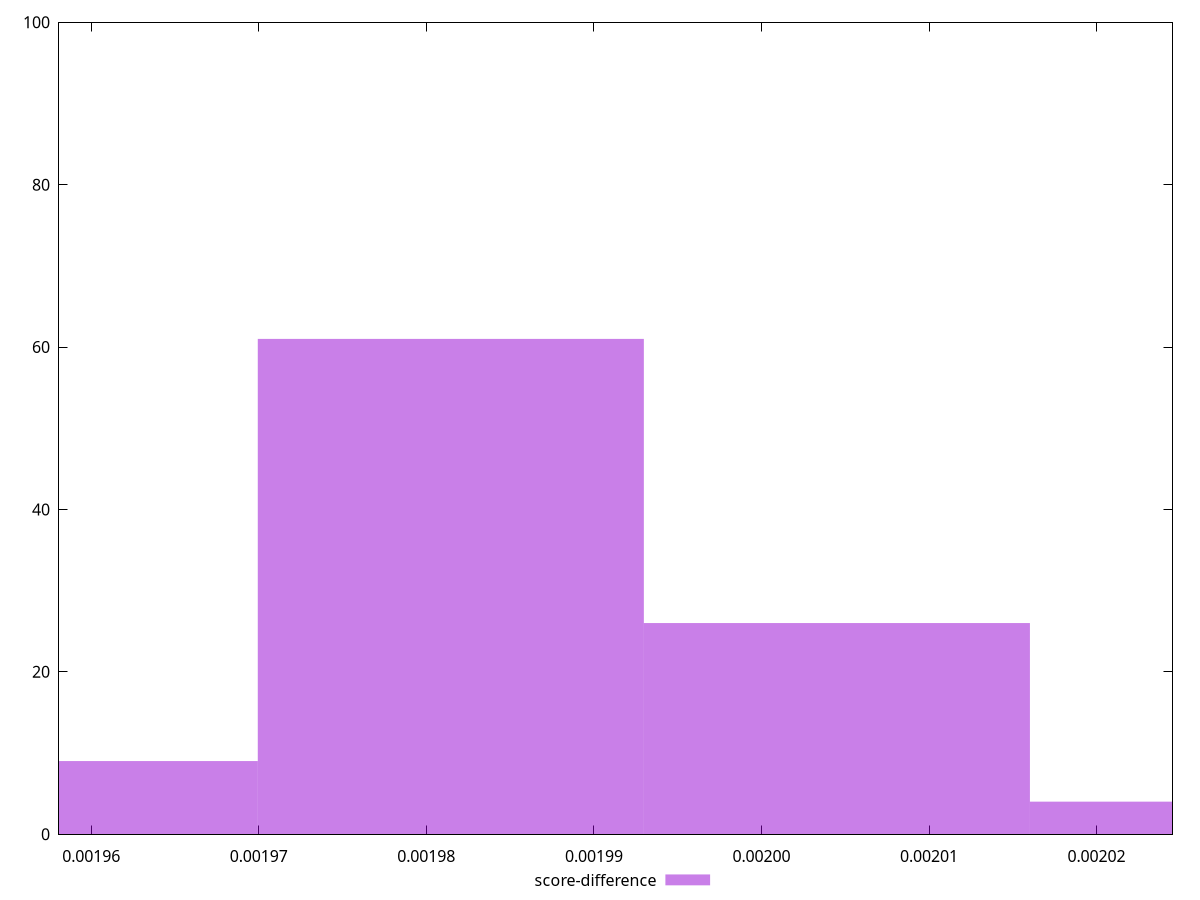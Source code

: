 reset

$scoreDifference <<EOF
0.0019814623387045967 61
0.0020045025984569754 26
0.0019584220789522176 9
0.0020275428582093545 4
EOF

set key outside below
set boxwidth 0.00002304025975237903
set xrange [0.0019580791389880448:0.0020245313430080625]
set yrange [0:100]
set trange [0:100]
set style fill transparent solid 0.5 noborder
set terminal svg size 640, 490 enhanced background rgb 'white'
set output "reprap/interactive/samples/pages+cached+noexternal+nocss/score-difference/histogram.svg"

plot $scoreDifference title "score-difference" with boxes

reset

